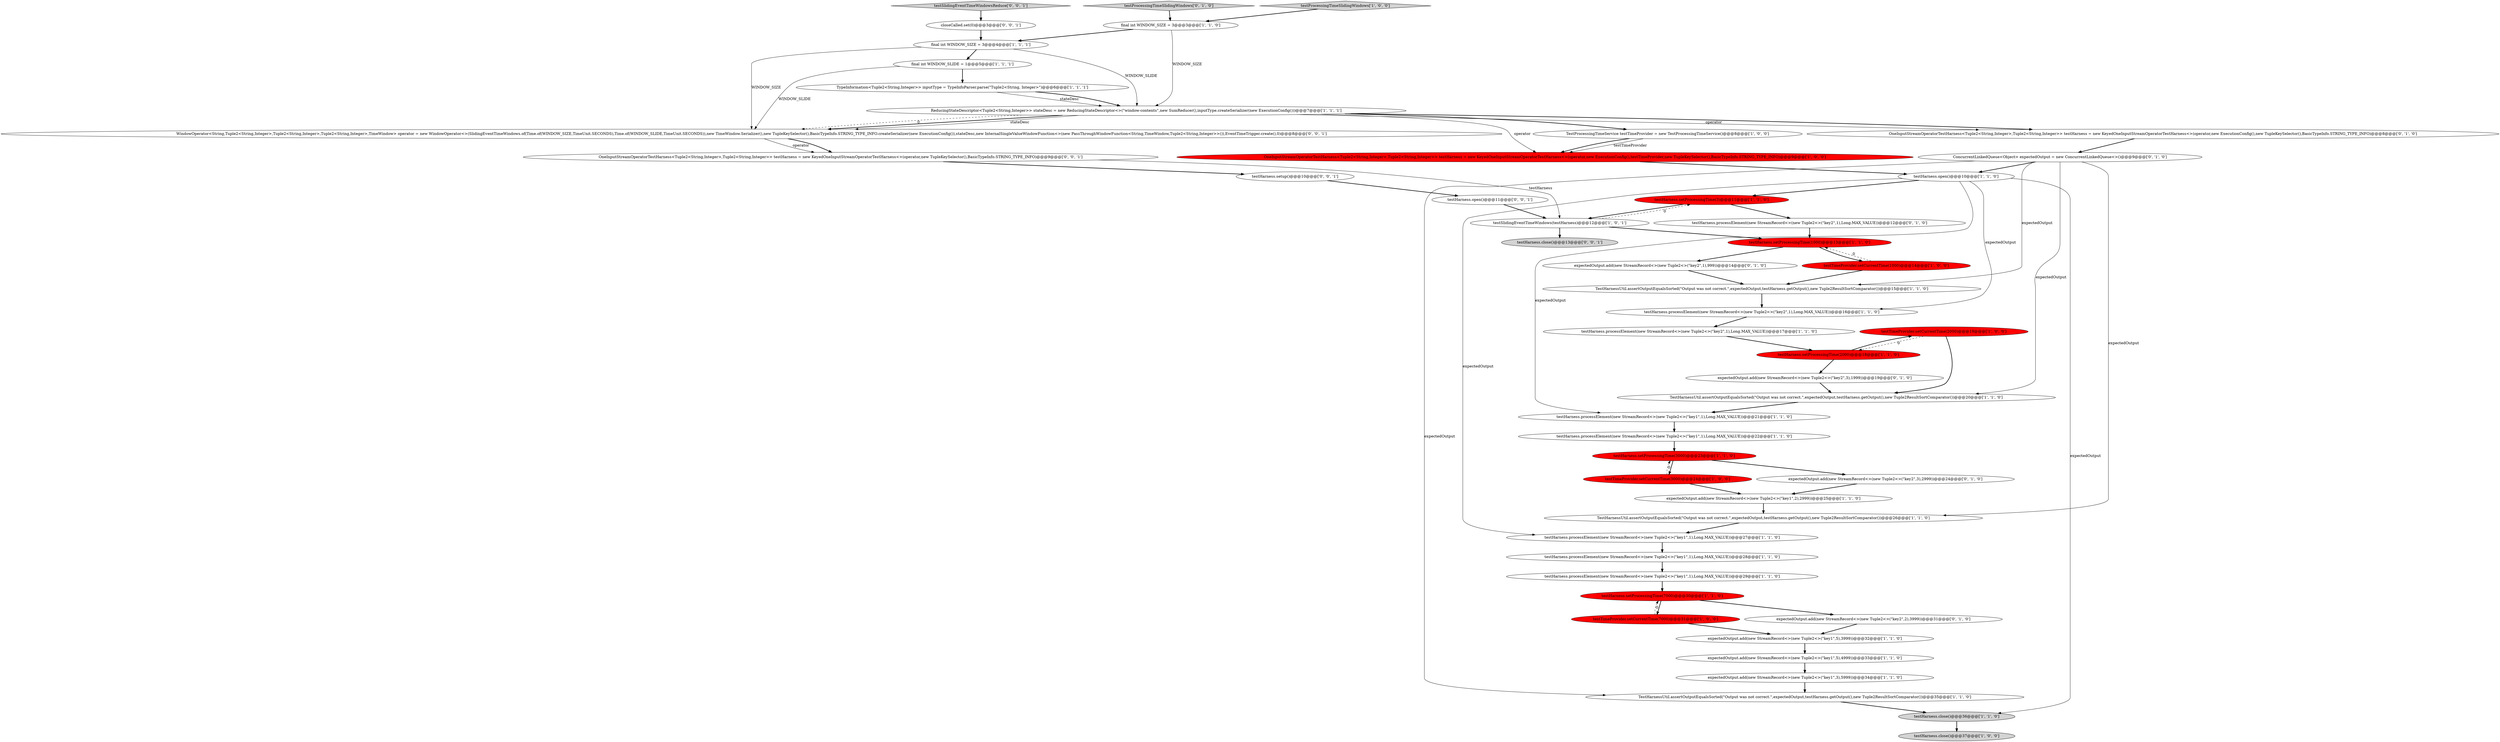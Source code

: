 digraph {
26 [style = filled, label = "testTimeProvider.setCurrentTime(2000)@@@19@@@['1', '0', '0']", fillcolor = red, shape = ellipse image = "AAA1AAABBB1BBB"];
38 [style = filled, label = "OneInputStreamOperatorTestHarness<Tuple2<String,Integer>,Tuple2<String,Integer>> testHarness = new KeyedOneInputStreamOperatorTestHarness<>(operator,new ExecutionConfig(),new TupleKeySelector(),BasicTypeInfo.STRING_TYPE_INFO)@@@8@@@['0', '1', '0']", fillcolor = white, shape = ellipse image = "AAA0AAABBB2BBB"];
39 [style = filled, label = "expectedOutput.add(new StreamRecord<>(new Tuple2<>(\"key2\",3),2999))@@@24@@@['0', '1', '0']", fillcolor = white, shape = ellipse image = "AAA0AAABBB2BBB"];
21 [style = filled, label = "testHarness.setProcessingTime(2000)@@@18@@@['1', '1', '0']", fillcolor = red, shape = ellipse image = "AAA1AAABBB1BBB"];
42 [style = filled, label = "testHarness.processElement(new StreamRecord<>(new Tuple2<>(\"key2\",1),Long.MAX_VALUE))@@@12@@@['0', '1', '0']", fillcolor = white, shape = ellipse image = "AAA0AAABBB2BBB"];
20 [style = filled, label = "TestHarnessUtil.assertOutputEqualsSorted(\"Output was not correct.\",expectedOutput,testHarness.getOutput(),new Tuple2ResultSortComparator())@@@20@@@['1', '1', '0']", fillcolor = white, shape = ellipse image = "AAA0AAABBB1BBB"];
22 [style = filled, label = "testHarness.processElement(new StreamRecord<>(new Tuple2<>(\"key2\",1),Long.MAX_VALUE))@@@16@@@['1', '1', '0']", fillcolor = white, shape = ellipse image = "AAA0AAABBB1BBB"];
43 [style = filled, label = "testProcessingTimeSlidingWindows['0', '1', '0']", fillcolor = lightgray, shape = diamond image = "AAA0AAABBB2BBB"];
33 [style = filled, label = "testHarness.processElement(new StreamRecord<>(new Tuple2<>(\"key1\",1),Long.MAX_VALUE))@@@21@@@['1', '1', '0']", fillcolor = white, shape = ellipse image = "AAA0AAABBB1BBB"];
41 [style = filled, label = "expectedOutput.add(new StreamRecord<>(new Tuple2<>(\"key2\",2),3999))@@@31@@@['0', '1', '0']", fillcolor = white, shape = ellipse image = "AAA0AAABBB2BBB"];
48 [style = filled, label = "testHarness.setup()@@@10@@@['0', '0', '1']", fillcolor = white, shape = ellipse image = "AAA0AAABBB3BBB"];
3 [style = filled, label = "testHarness.setProcessingTime(3)@@@11@@@['1', '1', '0']", fillcolor = red, shape = ellipse image = "AAA1AAABBB1BBB"];
23 [style = filled, label = "OneInputStreamOperatorTestHarness<Tuple2<String,Integer>,Tuple2<String,Integer>> testHarness = new KeyedOneInputStreamOperatorTestHarness<>(operator,new ExecutionConfig(),testTimeProvider,new TupleKeySelector(),BasicTypeInfo.STRING_TYPE_INFO)@@@9@@@['1', '0', '0']", fillcolor = red, shape = ellipse image = "AAA1AAABBB1BBB"];
47 [style = filled, label = "testHarness.open()@@@11@@@['0', '0', '1']", fillcolor = white, shape = ellipse image = "AAA0AAABBB3BBB"];
11 [style = filled, label = "testSlidingEventTimeWindows(testHarness)@@@12@@@['1', '0', '1']", fillcolor = white, shape = ellipse image = "AAA0AAABBB1BBB"];
19 [style = filled, label = "final int WINDOW_SLIDE = 1@@@5@@@['1', '1', '1']", fillcolor = white, shape = ellipse image = "AAA0AAABBB1BBB"];
2 [style = filled, label = "testProcessingTimeSlidingWindows['1', '0', '0']", fillcolor = lightgray, shape = diamond image = "AAA0AAABBB1BBB"];
5 [style = filled, label = "final int WINDOW_SIZE = 3@@@4@@@['1', '1', '1']", fillcolor = white, shape = ellipse image = "AAA0AAABBB1BBB"];
10 [style = filled, label = "expectedOutput.add(new StreamRecord<>(new Tuple2<>(\"key1\",2),2999))@@@25@@@['1', '1', '0']", fillcolor = white, shape = ellipse image = "AAA0AAABBB1BBB"];
44 [style = filled, label = "closeCalled.set(0)@@@3@@@['0', '0', '1']", fillcolor = white, shape = ellipse image = "AAA0AAABBB3BBB"];
28 [style = filled, label = "testHarness.close()@@@36@@@['1', '1', '0']", fillcolor = lightgray, shape = ellipse image = "AAA0AAABBB1BBB"];
34 [style = filled, label = "ReducingStateDescriptor<Tuple2<String,Integer>> stateDesc = new ReducingStateDescriptor<>(\"window-contents\",new SumReducer(),inputType.createSerializer(new ExecutionConfig()))@@@7@@@['1', '1', '1']", fillcolor = white, shape = ellipse image = "AAA0AAABBB1BBB"];
50 [style = filled, label = "OneInputStreamOperatorTestHarness<Tuple2<String,Integer>,Tuple2<String,Integer>> testHarness = new KeyedOneInputStreamOperatorTestHarness<>(operator,new TupleKeySelector(),BasicTypeInfo.STRING_TYPE_INFO)@@@9@@@['0', '0', '1']", fillcolor = white, shape = ellipse image = "AAA0AAABBB3BBB"];
24 [style = filled, label = "expectedOutput.add(new StreamRecord<>(new Tuple2<>(\"key1\",5),3999))@@@32@@@['1', '1', '0']", fillcolor = white, shape = ellipse image = "AAA0AAABBB1BBB"];
36 [style = filled, label = "expectedOutput.add(new StreamRecord<>(new Tuple2<>(\"key2\",1),999))@@@14@@@['0', '1', '0']", fillcolor = white, shape = ellipse image = "AAA0AAABBB2BBB"];
7 [style = filled, label = "testHarness.close()@@@37@@@['1', '0', '0']", fillcolor = lightgray, shape = ellipse image = "AAA0AAABBB1BBB"];
29 [style = filled, label = "expectedOutput.add(new StreamRecord<>(new Tuple2<>(\"key1\",5),4999))@@@33@@@['1', '1', '0']", fillcolor = white, shape = ellipse image = "AAA0AAABBB1BBB"];
12 [style = filled, label = "TestHarnessUtil.assertOutputEqualsSorted(\"Output was not correct.\",expectedOutput,testHarness.getOutput(),new Tuple2ResultSortComparator())@@@35@@@['1', '1', '0']", fillcolor = white, shape = ellipse image = "AAA0AAABBB1BBB"];
15 [style = filled, label = "testHarness.setProcessingTime(3000)@@@23@@@['1', '1', '0']", fillcolor = red, shape = ellipse image = "AAA1AAABBB1BBB"];
14 [style = filled, label = "testTimeProvider.setCurrentTime(1000)@@@14@@@['1', '0', '0']", fillcolor = red, shape = ellipse image = "AAA1AAABBB1BBB"];
27 [style = filled, label = "testHarness.processElement(new StreamRecord<>(new Tuple2<>(\"key1\",1),Long.MAX_VALUE))@@@27@@@['1', '1', '0']", fillcolor = white, shape = ellipse image = "AAA0AAABBB1BBB"];
13 [style = filled, label = "testHarness.setProcessingTime(1000)@@@13@@@['1', '1', '0']", fillcolor = red, shape = ellipse image = "AAA1AAABBB1BBB"];
45 [style = filled, label = "testHarness.close()@@@13@@@['0', '0', '1']", fillcolor = lightgray, shape = ellipse image = "AAA0AAABBB3BBB"];
30 [style = filled, label = "TypeInformation<Tuple2<String,Integer>> inputType = TypeInfoParser.parse(\"Tuple2<String, Integer>\")@@@6@@@['1', '1', '1']", fillcolor = white, shape = ellipse image = "AAA0AAABBB1BBB"];
32 [style = filled, label = "testTimeProvider.setCurrentTime(3000)@@@24@@@['1', '0', '0']", fillcolor = red, shape = ellipse image = "AAA1AAABBB1BBB"];
31 [style = filled, label = "TestHarnessUtil.assertOutputEqualsSorted(\"Output was not correct.\",expectedOutput,testHarness.getOutput(),new Tuple2ResultSortComparator())@@@15@@@['1', '1', '0']", fillcolor = white, shape = ellipse image = "AAA0AAABBB1BBB"];
6 [style = filled, label = "testHarness.processElement(new StreamRecord<>(new Tuple2<>(\"key1\",1),Long.MAX_VALUE))@@@22@@@['1', '1', '0']", fillcolor = white, shape = ellipse image = "AAA0AAABBB1BBB"];
8 [style = filled, label = "testHarness.processElement(new StreamRecord<>(new Tuple2<>(\"key1\",1),Long.MAX_VALUE))@@@28@@@['1', '1', '0']", fillcolor = white, shape = ellipse image = "AAA0AAABBB1BBB"];
37 [style = filled, label = "expectedOutput.add(new StreamRecord<>(new Tuple2<>(\"key2\",3),1999))@@@19@@@['0', '1', '0']", fillcolor = white, shape = ellipse image = "AAA0AAABBB2BBB"];
1 [style = filled, label = "testHarness.processElement(new StreamRecord<>(new Tuple2<>(\"key2\",1),Long.MAX_VALUE))@@@17@@@['1', '1', '0']", fillcolor = white, shape = ellipse image = "AAA0AAABBB1BBB"];
17 [style = filled, label = "testHarness.processElement(new StreamRecord<>(new Tuple2<>(\"key1\",1),Long.MAX_VALUE))@@@29@@@['1', '1', '0']", fillcolor = white, shape = ellipse image = "AAA0AAABBB1BBB"];
9 [style = filled, label = "testTimeProvider.setCurrentTime(7000)@@@31@@@['1', '0', '0']", fillcolor = red, shape = ellipse image = "AAA1AAABBB1BBB"];
4 [style = filled, label = "expectedOutput.add(new StreamRecord<>(new Tuple2<>(\"key1\",3),5999))@@@34@@@['1', '1', '0']", fillcolor = white, shape = ellipse image = "AAA0AAABBB1BBB"];
35 [style = filled, label = "TestHarnessUtil.assertOutputEqualsSorted(\"Output was not correct.\",expectedOutput,testHarness.getOutput(),new Tuple2ResultSortComparator())@@@26@@@['1', '1', '0']", fillcolor = white, shape = ellipse image = "AAA0AAABBB1BBB"];
49 [style = filled, label = "testSlidingEventTimeWindowsReduce['0', '0', '1']", fillcolor = lightgray, shape = diamond image = "AAA0AAABBB3BBB"];
0 [style = filled, label = "final int WINDOW_SIZE = 3@@@3@@@['1', '1', '0']", fillcolor = white, shape = ellipse image = "AAA0AAABBB1BBB"];
40 [style = filled, label = "ConcurrentLinkedQueue<Object> expectedOutput = new ConcurrentLinkedQueue<>()@@@9@@@['0', '1', '0']", fillcolor = white, shape = ellipse image = "AAA0AAABBB2BBB"];
46 [style = filled, label = "WindowOperator<String,Tuple2<String,Integer>,Tuple2<String,Integer>,Tuple2<String,Integer>,TimeWindow> operator = new WindowOperator<>(SlidingEventTimeWindows.of(Time.of(WINDOW_SIZE,TimeUnit.SECONDS),Time.of(WINDOW_SLIDE,TimeUnit.SECONDS)),new TimeWindow.Serializer(),new TupleKeySelector(),BasicTypeInfo.STRING_TYPE_INFO.createSerializer(new ExecutionConfig()),stateDesc,new InternalSingleValueWindowFunction<>(new PassThroughWindowFunction<String,TimeWindow,Tuple2<String,Integer>>()),EventTimeTrigger.create(),0)@@@8@@@['0', '0', '1']", fillcolor = white, shape = ellipse image = "AAA0AAABBB3BBB"];
25 [style = filled, label = "testHarness.open()@@@10@@@['1', '1', '0']", fillcolor = white, shape = ellipse image = "AAA0AAABBB1BBB"];
16 [style = filled, label = "TestProcessingTimeService testTimeProvider = new TestProcessingTimeService()@@@8@@@['1', '0', '0']", fillcolor = white, shape = ellipse image = "AAA0AAABBB1BBB"];
18 [style = filled, label = "testHarness.setProcessingTime(7000)@@@30@@@['1', '1', '0']", fillcolor = red, shape = ellipse image = "AAA1AAABBB1BBB"];
23->25 [style = bold, label=""];
5->34 [style = solid, label="WINDOW_SLIDE"];
35->27 [style = bold, label=""];
29->4 [style = bold, label=""];
42->13 [style = bold, label=""];
34->46 [style = bold, label=""];
30->34 [style = solid, label="stateDesc"];
31->22 [style = bold, label=""];
12->28 [style = bold, label=""];
34->23 [style = solid, label="operator"];
25->33 [style = solid, label="expectedOutput"];
41->24 [style = bold, label=""];
25->28 [style = solid, label="expectedOutput"];
9->18 [style = dashed, label="0"];
33->6 [style = bold, label=""];
16->23 [style = solid, label="testTimeProvider"];
49->44 [style = bold, label=""];
36->31 [style = bold, label=""];
25->3 [style = bold, label=""];
34->46 [style = solid, label="stateDesc"];
26->21 [style = dashed, label="0"];
3->11 [style = bold, label=""];
28->7 [style = bold, label=""];
40->25 [style = bold, label=""];
10->35 [style = bold, label=""];
37->20 [style = bold, label=""];
11->45 [style = bold, label=""];
46->50 [style = solid, label="operator"];
5->46 [style = solid, label="WINDOW_SIZE"];
32->15 [style = dashed, label="0"];
30->34 [style = bold, label=""];
24->29 [style = bold, label=""];
40->12 [style = solid, label="expectedOutput"];
16->23 [style = bold, label=""];
50->48 [style = bold, label=""];
32->10 [style = bold, label=""];
3->42 [style = bold, label=""];
47->11 [style = bold, label=""];
6->15 [style = bold, label=""];
20->33 [style = bold, label=""];
40->31 [style = solid, label="expectedOutput"];
19->46 [style = solid, label="WINDOW_SLIDE"];
14->13 [style = dashed, label="0"];
8->17 [style = bold, label=""];
5->19 [style = bold, label=""];
11->3 [style = dashed, label="0"];
21->26 [style = bold, label=""];
21->37 [style = bold, label=""];
2->0 [style = bold, label=""];
25->22 [style = solid, label="expectedOutput"];
0->34 [style = solid, label="WINDOW_SIZE"];
1->21 [style = bold, label=""];
48->47 [style = bold, label=""];
34->46 [style = dashed, label="0"];
34->16 [style = bold, label=""];
13->36 [style = bold, label=""];
11->13 [style = bold, label=""];
15->39 [style = bold, label=""];
14->31 [style = bold, label=""];
39->10 [style = bold, label=""];
18->9 [style = bold, label=""];
40->35 [style = solid, label="expectedOutput"];
25->27 [style = solid, label="expectedOutput"];
4->12 [style = bold, label=""];
43->0 [style = bold, label=""];
50->11 [style = solid, label="testHarness"];
34->38 [style = solid, label="operator"];
18->41 [style = bold, label=""];
22->1 [style = bold, label=""];
34->38 [style = bold, label=""];
46->50 [style = bold, label=""];
40->20 [style = solid, label="expectedOutput"];
15->32 [style = bold, label=""];
38->40 [style = bold, label=""];
44->5 [style = bold, label=""];
13->14 [style = bold, label=""];
27->8 [style = bold, label=""];
9->24 [style = bold, label=""];
17->18 [style = bold, label=""];
26->20 [style = bold, label=""];
0->5 [style = bold, label=""];
19->30 [style = bold, label=""];
}
